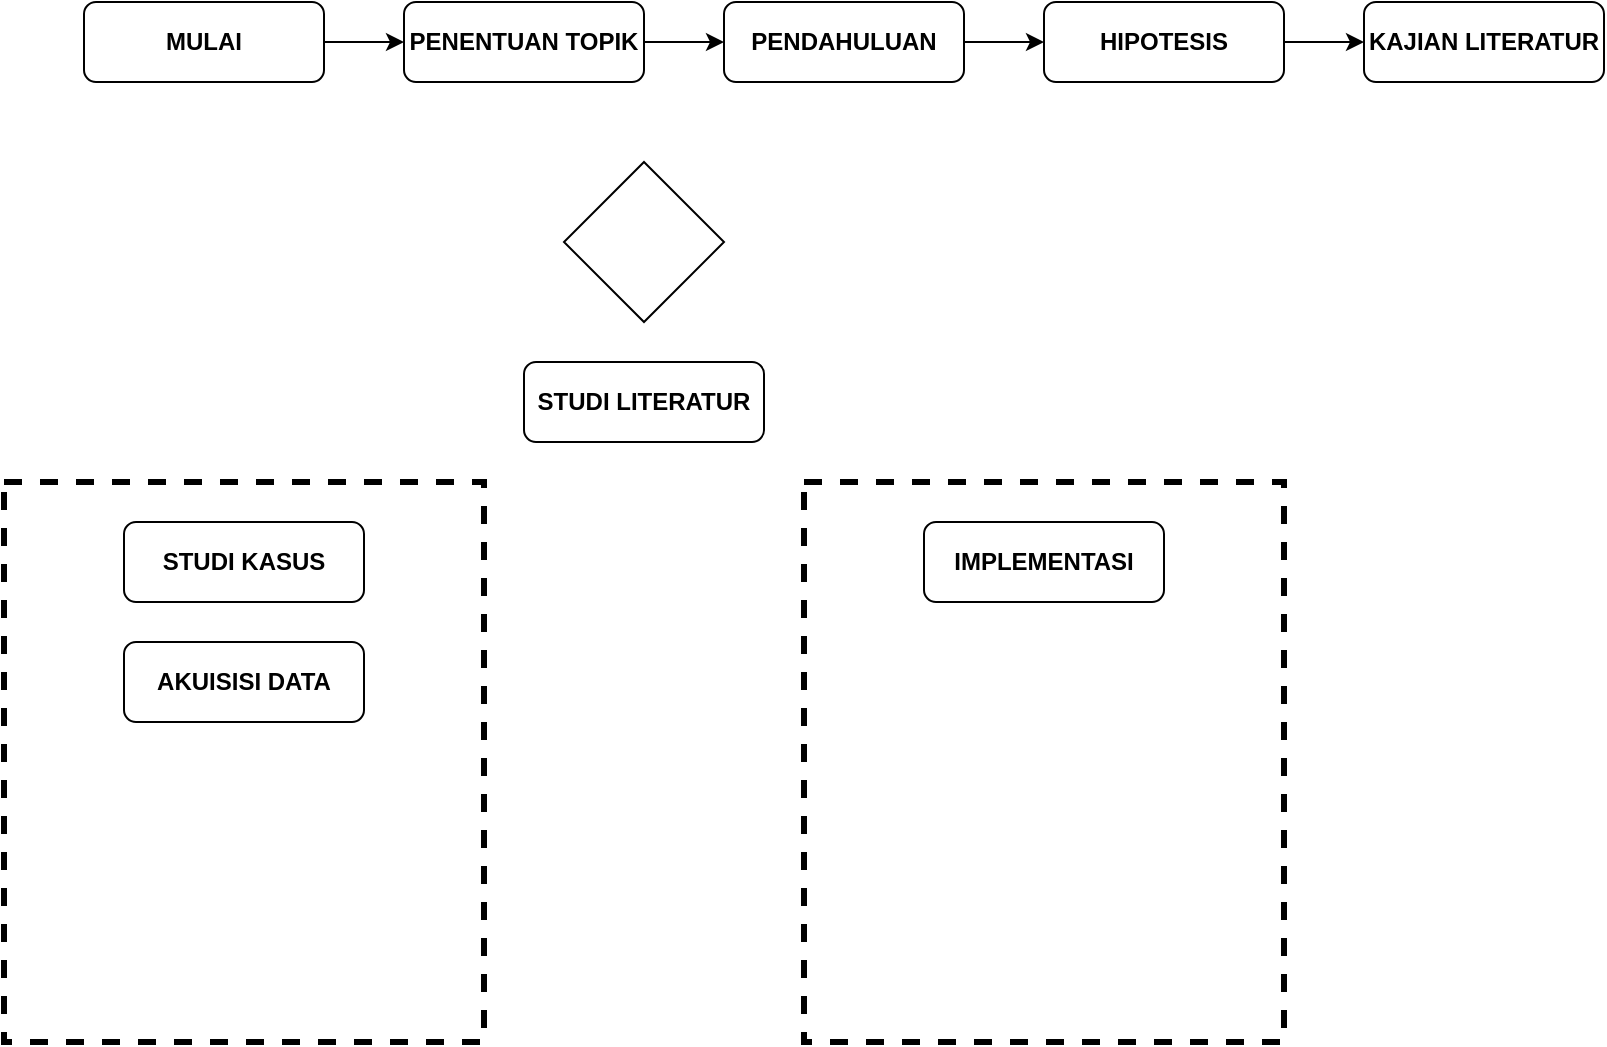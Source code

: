 <mxfile version="11.3.0" type="device" pages="1"><diagram id="rY4MGKURSkDeZDLyaav-" name="Page-1"><mxGraphModel dx="1086" dy="816" grid="1" gridSize="10" guides="1" tooltips="1" connect="1" arrows="1" fold="1" page="1" pageScale="1" pageWidth="1169" pageHeight="827" math="0" shadow="0"><root><mxCell id="0"/><mxCell id="1" parent="0"/><mxCell id="W9CD8jX3yBjcwbcX9zze-7" value="" style="verticalLabelPosition=bottom;verticalAlign=top;html=1;shape=mxgraph.basic.rect;fillColor=none;fillColor2=none;strokeColor=#000000;strokeWidth=3;size=20;indent=5;dashed=1;movable=0;resizable=0;rotatable=0;deletable=0;editable=0;connectable=0;" vertex="1" parent="1"><mxGeometry x="40" y="360" width="240" height="280" as="geometry"/></mxCell><mxCell id="W9CD8jX3yBjcwbcX9zze-13" style="edgeStyle=orthogonalEdgeStyle;rounded=0;orthogonalLoop=1;jettySize=auto;html=1;exitX=1;exitY=0.5;exitDx=0;exitDy=0;entryX=0;entryY=0.5;entryDx=0;entryDy=0;" edge="1" parent="1" source="XekVJeZJ2FJ_-7NeXTP6-1" target="W9CD8jX3yBjcwbcX9zze-1"><mxGeometry relative="1" as="geometry"/></mxCell><mxCell id="XekVJeZJ2FJ_-7NeXTP6-1" value="&lt;span style=&quot;font-style: normal&quot;&gt;&lt;b&gt;MULAI&lt;/b&gt;&lt;/span&gt;" style="rounded=1;whiteSpace=wrap;html=1;fontStyle=2;fontFamily=Helvetica;" parent="1" vertex="1"><mxGeometry x="80" y="120" width="120" height="40" as="geometry"/></mxCell><mxCell id="W9CD8jX3yBjcwbcX9zze-14" style="edgeStyle=orthogonalEdgeStyle;rounded=0;orthogonalLoop=1;jettySize=auto;html=1;exitX=1;exitY=0.5;exitDx=0;exitDy=0;entryX=0;entryY=0.5;entryDx=0;entryDy=0;" edge="1" parent="1" source="W9CD8jX3yBjcwbcX9zze-1" target="W9CD8jX3yBjcwbcX9zze-2"><mxGeometry relative="1" as="geometry"/></mxCell><mxCell id="W9CD8jX3yBjcwbcX9zze-1" value="&lt;span style=&quot;font-style: normal&quot;&gt;&lt;b&gt;PENENTUAN TOPIK&lt;/b&gt;&lt;/span&gt;" style="rounded=1;whiteSpace=wrap;html=1;fontStyle=2;fontFamily=Helvetica;" vertex="1" parent="1"><mxGeometry x="240" y="120" width="120" height="40" as="geometry"/></mxCell><mxCell id="W9CD8jX3yBjcwbcX9zze-15" style="edgeStyle=orthogonalEdgeStyle;rounded=0;orthogonalLoop=1;jettySize=auto;html=1;exitX=1;exitY=0.5;exitDx=0;exitDy=0;entryX=0;entryY=0.5;entryDx=0;entryDy=0;" edge="1" parent="1" source="W9CD8jX3yBjcwbcX9zze-2" target="W9CD8jX3yBjcwbcX9zze-3"><mxGeometry relative="1" as="geometry"/></mxCell><mxCell id="W9CD8jX3yBjcwbcX9zze-2" value="&lt;span style=&quot;font-style: normal&quot;&gt;&lt;b&gt;PENDAHULUAN&lt;/b&gt;&lt;/span&gt;" style="rounded=1;whiteSpace=wrap;html=1;fontStyle=2;fontFamily=Helvetica;" vertex="1" parent="1"><mxGeometry x="400" y="120" width="120" height="40" as="geometry"/></mxCell><mxCell id="W9CD8jX3yBjcwbcX9zze-16" style="edgeStyle=orthogonalEdgeStyle;rounded=0;orthogonalLoop=1;jettySize=auto;html=1;exitX=1;exitY=0.5;exitDx=0;exitDy=0;" edge="1" parent="1" source="W9CD8jX3yBjcwbcX9zze-3" target="W9CD8jX3yBjcwbcX9zze-4"><mxGeometry relative="1" as="geometry"/></mxCell><mxCell id="W9CD8jX3yBjcwbcX9zze-3" value="&lt;span style=&quot;font-style: normal&quot;&gt;&lt;b&gt;HIPOTESIS&lt;/b&gt;&lt;/span&gt;" style="rounded=1;whiteSpace=wrap;html=1;fontStyle=2;fontFamily=Helvetica;" vertex="1" parent="1"><mxGeometry x="560" y="120" width="120" height="40" as="geometry"/></mxCell><mxCell id="W9CD8jX3yBjcwbcX9zze-4" value="&lt;span style=&quot;font-style: normal&quot;&gt;&lt;b&gt;KAJIAN LITERATUR&lt;/b&gt;&lt;/span&gt;" style="rounded=1;whiteSpace=wrap;html=1;fontStyle=2;fontFamily=Helvetica;" vertex="1" parent="1"><mxGeometry x="720" y="120" width="120" height="40" as="geometry"/></mxCell><mxCell id="W9CD8jX3yBjcwbcX9zze-5" value="" style="rhombus;whiteSpace=wrap;html=1;" vertex="1" parent="1"><mxGeometry x="320" y="200" width="80" height="80" as="geometry"/></mxCell><mxCell id="W9CD8jX3yBjcwbcX9zze-8" value="" style="verticalLabelPosition=bottom;verticalAlign=top;html=1;shape=mxgraph.basic.rect;fillColor=none;fillColor2=none;strokeColor=#000000;strokeWidth=3;size=20;indent=5;dashed=1;movable=0;resizable=0;rotatable=0;deletable=0;editable=0;connectable=0;" vertex="1" parent="1"><mxGeometry x="440" y="360" width="240" height="280" as="geometry"/></mxCell><mxCell id="W9CD8jX3yBjcwbcX9zze-9" value="&lt;span style=&quot;font-style: normal&quot;&gt;&lt;b&gt;STUDI LITERATUR&lt;/b&gt;&lt;/span&gt;" style="rounded=1;whiteSpace=wrap;html=1;fontStyle=2;fontFamily=Helvetica;" vertex="1" parent="1"><mxGeometry x="300" y="300" width="120" height="40" as="geometry"/></mxCell><mxCell id="W9CD8jX3yBjcwbcX9zze-10" value="&lt;span style=&quot;font-style: normal&quot;&gt;&lt;b&gt;STUDI KASUS&lt;/b&gt;&lt;/span&gt;" style="rounded=1;whiteSpace=wrap;html=1;fontStyle=2;fontFamily=Helvetica;" vertex="1" parent="1"><mxGeometry x="100" y="380" width="120" height="40" as="geometry"/></mxCell><mxCell id="W9CD8jX3yBjcwbcX9zze-11" value="&lt;span style=&quot;font-style: normal&quot;&gt;&lt;b&gt;AKUISISI DATA&lt;/b&gt;&lt;/span&gt;" style="rounded=1;whiteSpace=wrap;html=1;fontStyle=2;fontFamily=Helvetica;" vertex="1" parent="1"><mxGeometry x="100" y="440" width="120" height="40" as="geometry"/></mxCell><mxCell id="W9CD8jX3yBjcwbcX9zze-12" value="&lt;span style=&quot;font-style: normal&quot;&gt;&lt;b&gt;IMPLEMENTASI&lt;/b&gt;&lt;/span&gt;" style="rounded=1;whiteSpace=wrap;html=1;fontStyle=2;fontFamily=Helvetica;" vertex="1" parent="1"><mxGeometry x="500" y="380" width="120" height="40" as="geometry"/></mxCell></root></mxGraphModel></diagram></mxfile>